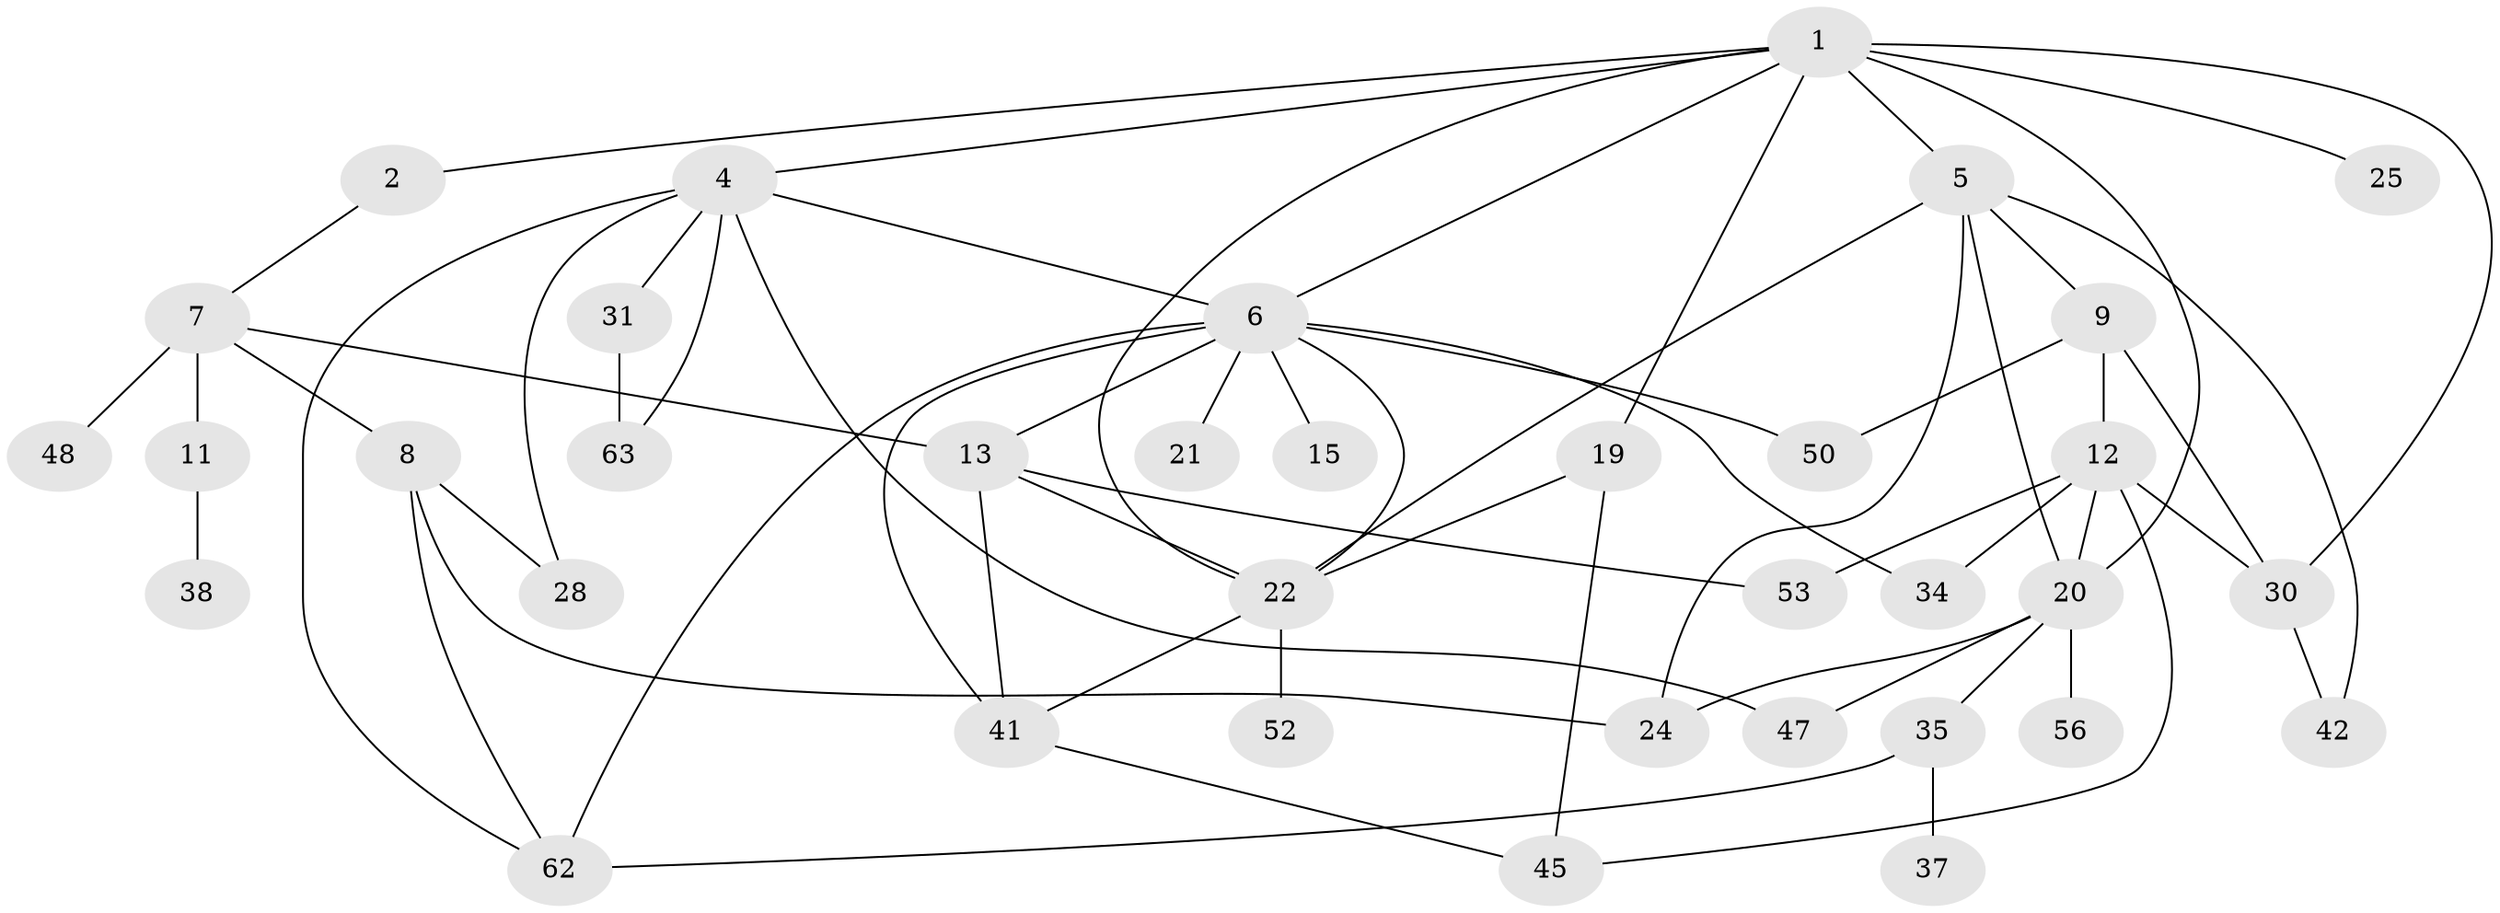 // original degree distribution, {6: 0.0547945205479452, 2: 0.2602739726027397, 5: 0.0821917808219178, 4: 0.1643835616438356, 7: 0.0136986301369863, 3: 0.1917808219178082, 1: 0.2328767123287671}
// Generated by graph-tools (version 1.1) at 2025/13/03/09/25 04:13:34]
// undirected, 36 vertices, 61 edges
graph export_dot {
graph [start="1"]
  node [color=gray90,style=filled];
  1 [super="+3+16"];
  2;
  4 [super="+18"];
  5 [super="+10"];
  6 [super="+64+66+14"];
  7;
  8;
  9 [super="+23"];
  11;
  12 [super="+49+44"];
  13 [super="+43+33"];
  15;
  19;
  20 [super="+73+29+36"];
  21;
  22 [super="+32+26+67+40"];
  24 [super="+54"];
  25;
  28;
  30 [super="+58"];
  31 [super="+55"];
  34;
  35;
  37;
  38;
  41;
  42;
  45 [super="+59"];
  47 [super="+57"];
  48;
  50 [super="+68"];
  52;
  53;
  56;
  62;
  63;
  1 -- 2;
  1 -- 5;
  1 -- 20 [weight=3];
  1 -- 4;
  1 -- 6;
  1 -- 30;
  1 -- 19;
  1 -- 25;
  1 -- 22 [weight=2];
  2 -- 7;
  4 -- 31;
  4 -- 28;
  4 -- 63;
  4 -- 62;
  4 -- 47;
  4 -- 6;
  5 -- 9;
  5 -- 22;
  5 -- 24;
  5 -- 42;
  5 -- 20;
  6 -- 21;
  6 -- 34;
  6 -- 22;
  6 -- 62;
  6 -- 50;
  6 -- 13;
  6 -- 41;
  6 -- 15;
  7 -- 8;
  7 -- 11;
  7 -- 13;
  7 -- 48;
  8 -- 24;
  8 -- 28;
  8 -- 62;
  9 -- 12;
  9 -- 30;
  9 -- 50;
  11 -- 38;
  12 -- 34;
  12 -- 45;
  12 -- 30 [weight=2];
  12 -- 53;
  12 -- 20;
  13 -- 53;
  13 -- 41;
  13 -- 22;
  19 -- 22 [weight=2];
  19 -- 45;
  20 -- 35;
  20 -- 56;
  20 -- 24;
  20 -- 47;
  22 -- 41;
  22 -- 52;
  30 -- 42;
  31 -- 63;
  35 -- 37;
  35 -- 62;
  41 -- 45;
}
